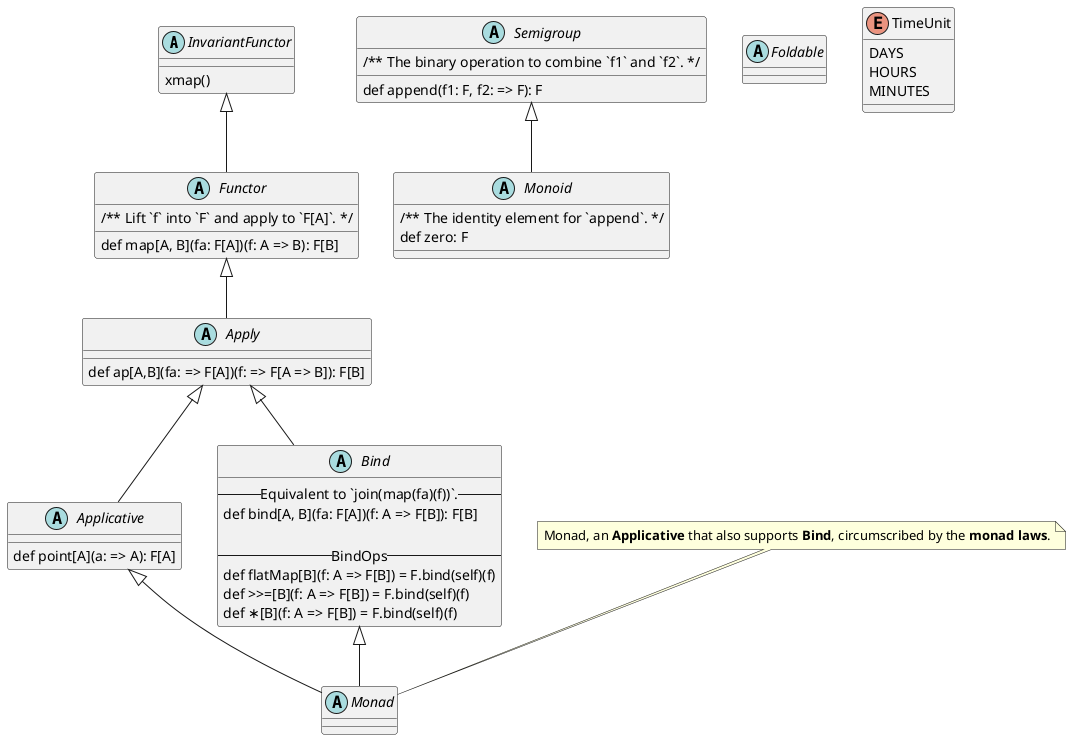 @startuml

abstract class InvariantFunctor {
    xmap()
}
abstract class Functor {
  /** Lift `f` into `F` and apply to `F[A]`. */
  def map[A, B](fa: F[A])(f: A => B): F[B]
}

abstract class Apply {
  def ap[A,B](fa: => F[A])(f: => F[A => B]): F[B]
}
abstract class Applicative {
  def point[A](a: => A): F[A]
}


abstract class Semigroup {
  /** The binary operation to combine `f1` and `f2`. */
  def append(f1: F, f2: => F): F
}
abstract class Monoid {
 /** The identity element for `append`. */
  def zero: F
}

Semigroup <|-- Monoid


abstract class Monad {

}

note "Monad, an <b>Applicative</b> that also supports <b>Bind</b>, circumscribed by the <b>monad laws</b>." as NM
NM..Monad



abstract class Foldable


abstract class Bind {
 -- Equivalent to `join(map(fa)(f))`. --
  def bind[A, B](fa: F[A])(f: A => F[B]): F[B]

 -- BindOps --
   def flatMap[B](f: A => F[B]) = F.bind(self)(f)
   def >>=[B](f: A => F[B]) = F.bind(self)(f)
   def ∗[B](f: A => F[B]) = F.bind(self)(f)
}

Applicative <|-- Monad
Bind <|-- Monad
Apply <|-- Bind


InvariantFunctor <|-- Functor
Functor <|-- Apply
Apply <|-- Applicative


enum TimeUnit {
DAYS
HOURS
MINUTES
}

@enduml

